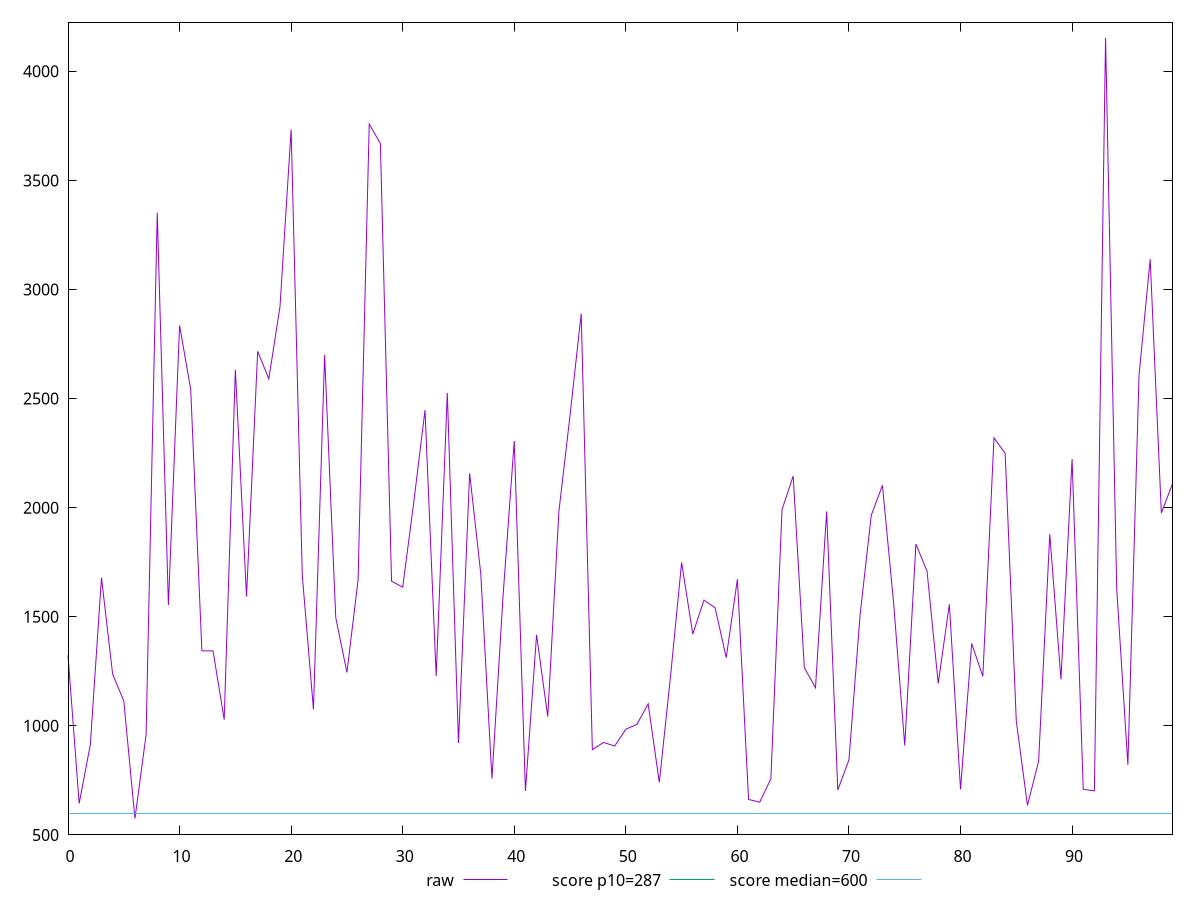 reset

$raw <<EOF
0 1324.1560000000009
1 644
2 913.5
3 1679.0819999999999
4 1237
5 1114.000000000001
6 575.1540000000002
7 959
8 3352.203000000001
9 1553.5
10 2835.4634999999994
11 2541.8019999999997
12 1344
13 1343.500000000001
14 1028.5
15 2632.112500000001
16 1592.4534999999971
17 2716.642
18 2590.496
19 2920.9199999999983
20 3733.554500000003
21 1689.5000000000005
22 1075.499999999999
23 2699.3314999999993
24 1496.0000000000005
25 1244.499999999999
26 1668.5539999999983
27 3758.344
28 3668.935999999999
29 1663
30 1635.6279999999988
31 2028.5000000000016
32 2447.372000000002
33 1228.5
34 2525.7575000000015
35 921
36 2157.5469999999987
37 1695.999999999999
38 758
39 1598.999999999999
40 2305.8754999999983
41 701.5
42 1416.999999999999
43 1042.5
44 1982.499999999999
45 2423.758
46 2889.6280000000006
47 890.5
48 923.9999999999982
49 907.4999999999991
50 984.5
51 1007.0000000000014
52 1101
53 741
54 1223.5
55 1748.4999999999995
56 1420.499999999999
57 1576
58 1541.500000000001
59 1312.5
60 1671.9999999999973
61 662.4999999999998
62 650
63 757
64 1990.999999999999
65 2144.902000000001
66 1266.5
67 1174.5
68 1982.500000000001
69 705.9999999999995
70 844
71 1509.4999999999986
72 1965.4755000000002
73 2102.5
74 1564.6645000000008
75 910
76 1833.0689999999986
77 1708.5
78 1194.4999999999982
79 1557.500000000001
80 709
81 1377.5
82 1226.8245000000015
83 2319.893000000001
84 2248.8459999999995
85 1021.4999999999995
86 635.5
87 837.5
88 1878.9150000000013
89 1213
90 2222.7779999999993
91 709
92 702
93 4153.3405
94 1627.571
95 821.5
96 2606.622
97 3138.736
98 1975.6600000000008
99 2109.999999999999
EOF

set key outside below
set xrange [0:99]
set yrange [503.59027000000026:4224.90423]
set trange [503.59027000000026:4224.90423]
set terminal svg size 640, 500 enhanced background rgb 'white'
set output "report_00015_2021-02-09T16-11-33.973Z/total-blocking-time/samples/pages+cached/raw/values.svg"

plot $raw title "raw" with line, \
     287 title "score p10=287", \
     600 title "score median=600"

reset
